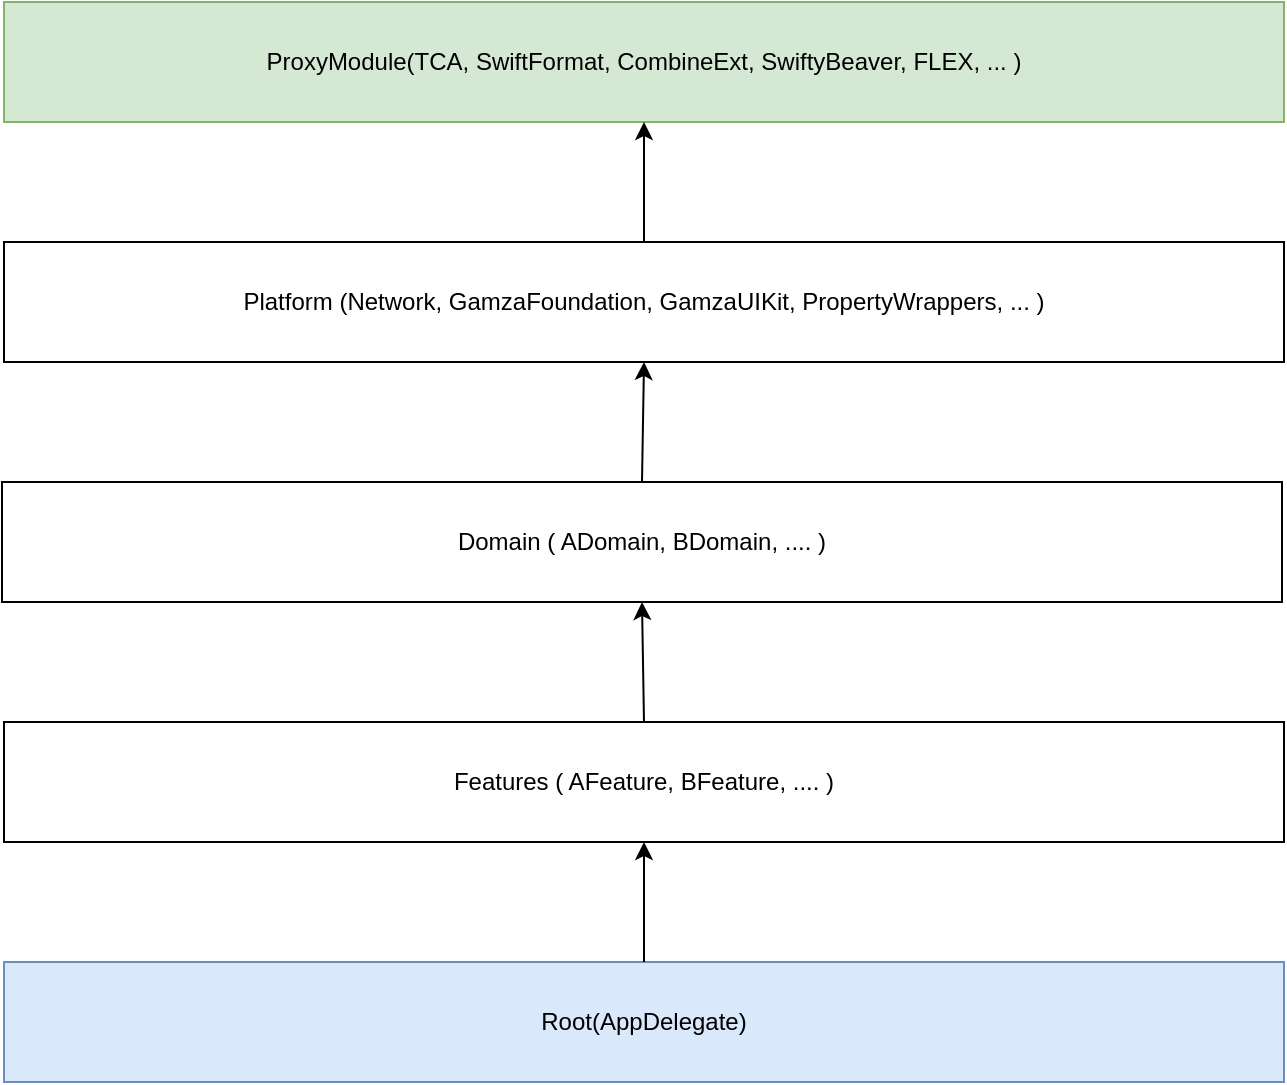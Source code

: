 <mxfile version="16.5.1" type="device"><diagram id="STCPGaLkk-ETKbZQgOjf" name="페이지-1"><mxGraphModel dx="1106" dy="852" grid="1" gridSize="10" guides="1" tooltips="1" connect="1" arrows="1" fold="1" page="1" pageScale="1" pageWidth="827" pageHeight="1169" math="0" shadow="0"><root><mxCell id="0"/><mxCell id="1" parent="0"/><mxCell id="tPH36QAMWwVUXDu1QcQ--9" value="ProxyModule(TCA, SwiftFormat, CombineExt, SwiftyBeaver, FLEX, ... )" style="rounded=0;whiteSpace=wrap;html=1;fillColor=#d5e8d4;strokeColor=#82b366;" vertex="1" parent="1"><mxGeometry x="94" y="50" width="640" height="60" as="geometry"/></mxCell><mxCell id="tPH36QAMWwVUXDu1QcQ--13" value="" style="endArrow=classic;html=1;rounded=0;entryX=0.5;entryY=1;entryDx=0;entryDy=0;exitX=0.5;exitY=0;exitDx=0;exitDy=0;" edge="1" parent="1" source="tPH36QAMWwVUXDu1QcQ--27" target="tPH36QAMWwVUXDu1QcQ--18"><mxGeometry width="50" height="50" relative="1" as="geometry"><mxPoint x="424" y="460" as="sourcePoint"/><mxPoint x="414" y="510" as="targetPoint"/></mxGeometry></mxCell><mxCell id="tPH36QAMWwVUXDu1QcQ--18" value="Platform (Network, GamzaFoundation, GamzaUIKit, PropertyWrappers, ... )" style="rounded=0;whiteSpace=wrap;html=1;" vertex="1" parent="1"><mxGeometry x="94" y="170" width="640" height="60" as="geometry"/></mxCell><mxCell id="tPH36QAMWwVUXDu1QcQ--20" value="" style="endArrow=classic;html=1;rounded=0;exitX=0.5;exitY=0;exitDx=0;exitDy=0;entryX=0.5;entryY=1;entryDx=0;entryDy=0;" edge="1" parent="1" source="tPH36QAMWwVUXDu1QcQ--18" target="tPH36QAMWwVUXDu1QcQ--9"><mxGeometry width="50" height="50" relative="1" as="geometry"><mxPoint x="424" y="460" as="sourcePoint"/><mxPoint x="424" y="390" as="targetPoint"/></mxGeometry></mxCell><mxCell id="tPH36QAMWwVUXDu1QcQ--27" value="Domain ( ADomain, BDomain, .... )" style="rounded=0;whiteSpace=wrap;html=1;" vertex="1" parent="1"><mxGeometry x="93" y="290" width="640" height="60" as="geometry"/></mxCell><mxCell id="tPH36QAMWwVUXDu1QcQ--28" value="Features ( AFeature, BFeature, .... )" style="rounded=0;whiteSpace=wrap;html=1;" vertex="1" parent="1"><mxGeometry x="94" y="410" width="640" height="60" as="geometry"/></mxCell><mxCell id="tPH36QAMWwVUXDu1QcQ--29" value="Root(AppDelegate)" style="rounded=0;whiteSpace=wrap;html=1;fillColor=#dae8fc;strokeColor=#6c8ebf;" vertex="1" parent="1"><mxGeometry x="94" y="530" width="640" height="60" as="geometry"/></mxCell><mxCell id="tPH36QAMWwVUXDu1QcQ--30" value="" style="endArrow=classic;html=1;rounded=0;entryX=0.5;entryY=1;entryDx=0;entryDy=0;exitX=0.5;exitY=0;exitDx=0;exitDy=0;" edge="1" parent="1" source="tPH36QAMWwVUXDu1QcQ--28" target="tPH36QAMWwVUXDu1QcQ--27"><mxGeometry width="50" height="50" relative="1" as="geometry"><mxPoint x="424" y="300" as="sourcePoint"/><mxPoint x="424" y="240" as="targetPoint"/></mxGeometry></mxCell><mxCell id="tPH36QAMWwVUXDu1QcQ--31" value="" style="endArrow=classic;html=1;rounded=0;entryX=0.5;entryY=1;entryDx=0;entryDy=0;exitX=0.5;exitY=0;exitDx=0;exitDy=0;" edge="1" parent="1" source="tPH36QAMWwVUXDu1QcQ--29" target="tPH36QAMWwVUXDu1QcQ--28"><mxGeometry width="50" height="50" relative="1" as="geometry"><mxPoint x="424" y="420" as="sourcePoint"/><mxPoint x="424" y="360" as="targetPoint"/></mxGeometry></mxCell></root></mxGraphModel></diagram></mxfile>